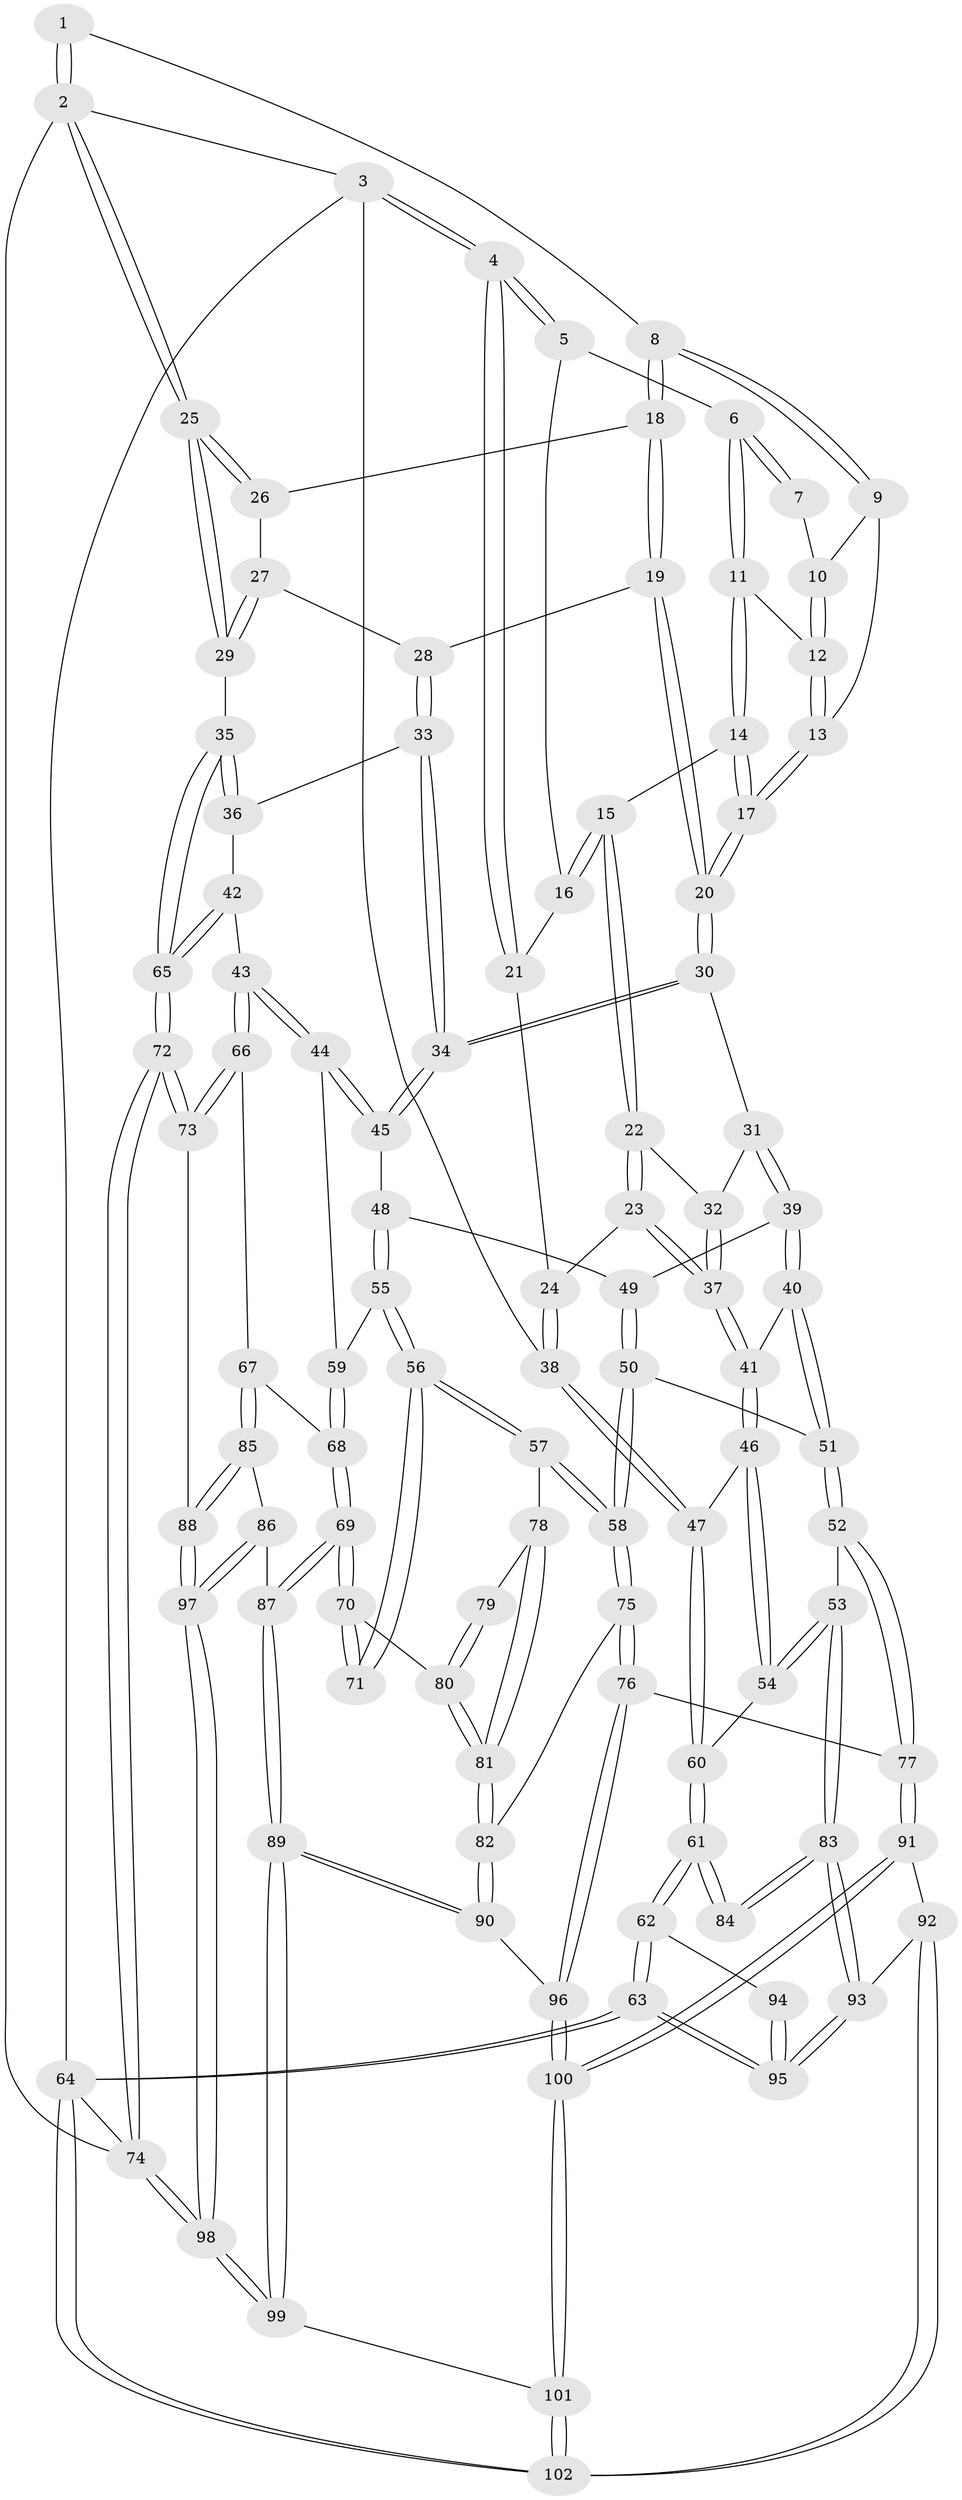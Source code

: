 // Generated by graph-tools (version 1.1) at 2025/27/03/09/25 03:27:08]
// undirected, 102 vertices, 252 edges
graph export_dot {
graph [start="1"]
  node [color=gray90,style=filled];
  1 [pos="+0.8522655520862251+0"];
  2 [pos="+1+0"];
  3 [pos="+0+0"];
  4 [pos="+0+0"];
  5 [pos="+0.41779171330692083+0"];
  6 [pos="+0.429996374171524+0"];
  7 [pos="+0.8286094202198668+0"];
  8 [pos="+0.8326967143420797+0.1967804492181482"];
  9 [pos="+0.6959917843302994+0.12701232995282127"];
  10 [pos="+0.6839832248808186+0.09527462942419497"];
  11 [pos="+0.4594301266630524+0"];
  12 [pos="+0.5382275867220975+0.05350295098367545"];
  13 [pos="+0.6325002979320352+0.16227405211728643"];
  14 [pos="+0.4658599361768989+0.2526873611879765"];
  15 [pos="+0.44265467565546157+0.27276020871943"];
  16 [pos="+0.3086310269556971+0.2353079973008449"];
  17 [pos="+0.627452899256914+0.2985028156014302"];
  18 [pos="+0.8357619642867751+0.20747950130678255"];
  19 [pos="+0.7435148758104654+0.3003013871757868"];
  20 [pos="+0.6853869099616656+0.3415630491930165"];
  21 [pos="+0.2606592524632366+0.23229046793779157"];
  22 [pos="+0.43308043249860145+0.298184296048768"];
  23 [pos="+0.27570608942695557+0.4305461764606773"];
  24 [pos="+0.24398048630110972+0.40137027913975415"];
  25 [pos="+1+0"];
  26 [pos="+0.8535833622378097+0.21284086104270053"];
  27 [pos="+0.912135099468713+0.23897103805089795"];
  28 [pos="+0.8855838577893903+0.40412714179127635"];
  29 [pos="+1+0.32499191766637137"];
  30 [pos="+0.6819979107662019+0.40444998660689585"];
  31 [pos="+0.4890086661097251+0.4676820220416476"];
  32 [pos="+0.4675867025535655+0.4113015601858943"];
  33 [pos="+0.9119080781973204+0.4630687031208106"];
  34 [pos="+0.7056079088769134+0.4624317165893117"];
  35 [pos="+1+0.48320847800578465"];
  36 [pos="+0.9169880734268328+0.46544077129942035"];
  37 [pos="+0.2802264622307827+0.45227766988413515"];
  38 [pos="+0+0.2887780833308982"];
  39 [pos="+0.47599764824851315+0.4916676068378409"];
  40 [pos="+0.3433611006885587+0.49971858771338945"];
  41 [pos="+0.2803694551521697+0.45309500423745036"];
  42 [pos="+0.8216960141756314+0.6234658392655205"];
  43 [pos="+0.7680340884568368+0.6266367520858811"];
  44 [pos="+0.7058780334106197+0.5421841694832251"];
  45 [pos="+0.703945317269912+0.5096661582522333"];
  46 [pos="+0.20337605528365013+0.5535851628508274"];
  47 [pos="+0+0.4424491931795674"];
  48 [pos="+0.5045848871779811+0.5351292835867649"];
  49 [pos="+0.47742465628930597+0.49608240236383316"];
  50 [pos="+0.39208025958208775+0.673215508398268"];
  51 [pos="+0.37073693186951906+0.667506041894008"];
  52 [pos="+0.24068585621972283+0.7090846874532514"];
  53 [pos="+0.21203282638388124+0.705670252819236"];
  54 [pos="+0.20917130836107972+0.7012058937046273"];
  55 [pos="+0.5481133314830033+0.6365991278953166"];
  56 [pos="+0.4919638763131401+0.6934735311770177"];
  57 [pos="+0.4708435006467304+0.7058710100630009"];
  58 [pos="+0.45761752681385826+0.7086271952115795"];
  59 [pos="+0.557679204048505+0.634943232765343"];
  60 [pos="+0+0.5741878692605819"];
  61 [pos="+0+0.6028330109049218"];
  62 [pos="+0+0.7125685091389103"];
  63 [pos="+0+1"];
  64 [pos="+0+1"];
  65 [pos="+1+0.7292360685944054"];
  66 [pos="+0.7450078523070923+0.7139109657207945"];
  67 [pos="+0.7242672628542992+0.7416039356282156"];
  68 [pos="+0.691170540585361+0.7518206399410668"];
  69 [pos="+0.6631209302054842+0.7747715089149015"];
  70 [pos="+0.6520987783307226+0.7747036559264946"];
  71 [pos="+0.6034455992353566+0.7550805493141477"];
  72 [pos="+1+0.7608705330069273"];
  73 [pos="+0.9641297160842921+0.8176049754575837"];
  74 [pos="+1+1"];
  75 [pos="+0.4266879596997199+0.834147996312312"];
  76 [pos="+0.42220745309425967+0.8413028870601396"];
  77 [pos="+0.3456658244248448+0.8656226772885491"];
  78 [pos="+0.5237693776734796+0.7718468941775002"];
  79 [pos="+0.5652891077690996+0.7809879623693795"];
  80 [pos="+0.595416835634593+0.8000431600737589"];
  81 [pos="+0.5546738434490045+0.8372543330035007"];
  82 [pos="+0.5530772044206089+0.8527237642612958"];
  83 [pos="+0.17227268667284937+0.7733396239068872"];
  84 [pos="+0.12484812019325206+0.7856719534114865"];
  85 [pos="+0.7483007174792702+0.792921226975031"];
  86 [pos="+0.7428137431311442+0.8816204377312591"];
  87 [pos="+0.6494187216122219+0.8513192002070815"];
  88 [pos="+0.8806853439429639+0.8664793459967904"];
  89 [pos="+0.6029658634067211+0.9236487894161133"];
  90 [pos="+0.5757957244046286+0.9011546850450594"];
  91 [pos="+0.3314686672032359+0.8898442821151229"];
  92 [pos="+0.2178874964941634+0.9404613709407608"];
  93 [pos="+0.18831556019017429+0.9080857060662627"];
  94 [pos="+0.10534145652628406+0.7950235140394225"];
  95 [pos="+0+0.9438508179005605"];
  96 [pos="+0.4589739960544853+0.9087950383148093"];
  97 [pos="+0.7818170222321856+0.9874994307081192"];
  98 [pos="+0.7090909522517299+1"];
  99 [pos="+0.6846152591455423+1"];
  100 [pos="+0.43918126211883446+1"];
  101 [pos="+0.4594996031723878+1"];
  102 [pos="+0.22850553208126442+1"];
  1 -- 2;
  1 -- 2;
  1 -- 8;
  2 -- 3;
  2 -- 25;
  2 -- 25;
  2 -- 74;
  3 -- 4;
  3 -- 4;
  3 -- 38;
  3 -- 64;
  4 -- 5;
  4 -- 5;
  4 -- 21;
  4 -- 21;
  5 -- 6;
  5 -- 16;
  6 -- 7;
  6 -- 7;
  6 -- 11;
  6 -- 11;
  7 -- 10;
  8 -- 9;
  8 -- 9;
  8 -- 18;
  8 -- 18;
  9 -- 10;
  9 -- 13;
  10 -- 12;
  10 -- 12;
  11 -- 12;
  11 -- 14;
  11 -- 14;
  12 -- 13;
  12 -- 13;
  13 -- 17;
  13 -- 17;
  14 -- 15;
  14 -- 17;
  14 -- 17;
  15 -- 16;
  15 -- 16;
  15 -- 22;
  15 -- 22;
  16 -- 21;
  17 -- 20;
  17 -- 20;
  18 -- 19;
  18 -- 19;
  18 -- 26;
  19 -- 20;
  19 -- 20;
  19 -- 28;
  20 -- 30;
  20 -- 30;
  21 -- 24;
  22 -- 23;
  22 -- 23;
  22 -- 32;
  23 -- 24;
  23 -- 37;
  23 -- 37;
  24 -- 38;
  24 -- 38;
  25 -- 26;
  25 -- 26;
  25 -- 29;
  25 -- 29;
  26 -- 27;
  27 -- 28;
  27 -- 29;
  27 -- 29;
  28 -- 33;
  28 -- 33;
  29 -- 35;
  30 -- 31;
  30 -- 34;
  30 -- 34;
  31 -- 32;
  31 -- 39;
  31 -- 39;
  32 -- 37;
  32 -- 37;
  33 -- 34;
  33 -- 34;
  33 -- 36;
  34 -- 45;
  34 -- 45;
  35 -- 36;
  35 -- 36;
  35 -- 65;
  35 -- 65;
  36 -- 42;
  37 -- 41;
  37 -- 41;
  38 -- 47;
  38 -- 47;
  39 -- 40;
  39 -- 40;
  39 -- 49;
  40 -- 41;
  40 -- 51;
  40 -- 51;
  41 -- 46;
  41 -- 46;
  42 -- 43;
  42 -- 65;
  42 -- 65;
  43 -- 44;
  43 -- 44;
  43 -- 66;
  43 -- 66;
  44 -- 45;
  44 -- 45;
  44 -- 59;
  45 -- 48;
  46 -- 47;
  46 -- 54;
  46 -- 54;
  47 -- 60;
  47 -- 60;
  48 -- 49;
  48 -- 55;
  48 -- 55;
  49 -- 50;
  49 -- 50;
  50 -- 51;
  50 -- 58;
  50 -- 58;
  51 -- 52;
  51 -- 52;
  52 -- 53;
  52 -- 77;
  52 -- 77;
  53 -- 54;
  53 -- 54;
  53 -- 83;
  53 -- 83;
  54 -- 60;
  55 -- 56;
  55 -- 56;
  55 -- 59;
  56 -- 57;
  56 -- 57;
  56 -- 71;
  56 -- 71;
  57 -- 58;
  57 -- 58;
  57 -- 78;
  58 -- 75;
  58 -- 75;
  59 -- 68;
  59 -- 68;
  60 -- 61;
  60 -- 61;
  61 -- 62;
  61 -- 62;
  61 -- 84;
  61 -- 84;
  62 -- 63;
  62 -- 63;
  62 -- 94;
  63 -- 64;
  63 -- 64;
  63 -- 95;
  63 -- 95;
  64 -- 102;
  64 -- 102;
  64 -- 74;
  65 -- 72;
  65 -- 72;
  66 -- 67;
  66 -- 73;
  66 -- 73;
  67 -- 68;
  67 -- 85;
  67 -- 85;
  68 -- 69;
  68 -- 69;
  69 -- 70;
  69 -- 70;
  69 -- 87;
  69 -- 87;
  70 -- 71;
  70 -- 71;
  70 -- 80;
  72 -- 73;
  72 -- 73;
  72 -- 74;
  72 -- 74;
  73 -- 88;
  74 -- 98;
  74 -- 98;
  75 -- 76;
  75 -- 76;
  75 -- 82;
  76 -- 77;
  76 -- 96;
  76 -- 96;
  77 -- 91;
  77 -- 91;
  78 -- 79;
  78 -- 81;
  78 -- 81;
  79 -- 80;
  79 -- 80;
  80 -- 81;
  80 -- 81;
  81 -- 82;
  81 -- 82;
  82 -- 90;
  82 -- 90;
  83 -- 84;
  83 -- 84;
  83 -- 93;
  83 -- 93;
  85 -- 86;
  85 -- 88;
  85 -- 88;
  86 -- 87;
  86 -- 97;
  86 -- 97;
  87 -- 89;
  87 -- 89;
  88 -- 97;
  88 -- 97;
  89 -- 90;
  89 -- 90;
  89 -- 99;
  89 -- 99;
  90 -- 96;
  91 -- 92;
  91 -- 100;
  91 -- 100;
  92 -- 93;
  92 -- 102;
  92 -- 102;
  93 -- 95;
  93 -- 95;
  94 -- 95;
  94 -- 95;
  96 -- 100;
  96 -- 100;
  97 -- 98;
  97 -- 98;
  98 -- 99;
  98 -- 99;
  99 -- 101;
  100 -- 101;
  100 -- 101;
  101 -- 102;
  101 -- 102;
}
